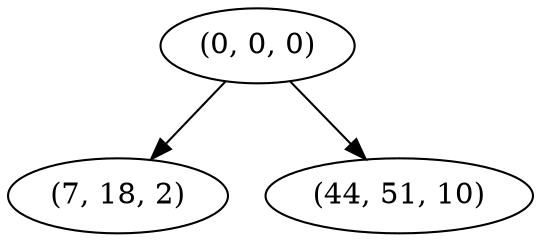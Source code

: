 digraph tree {
    "(0, 0, 0)";
    "(7, 18, 2)";
    "(44, 51, 10)";
    "(0, 0, 0)" -> "(7, 18, 2)";
    "(0, 0, 0)" -> "(44, 51, 10)";
}
